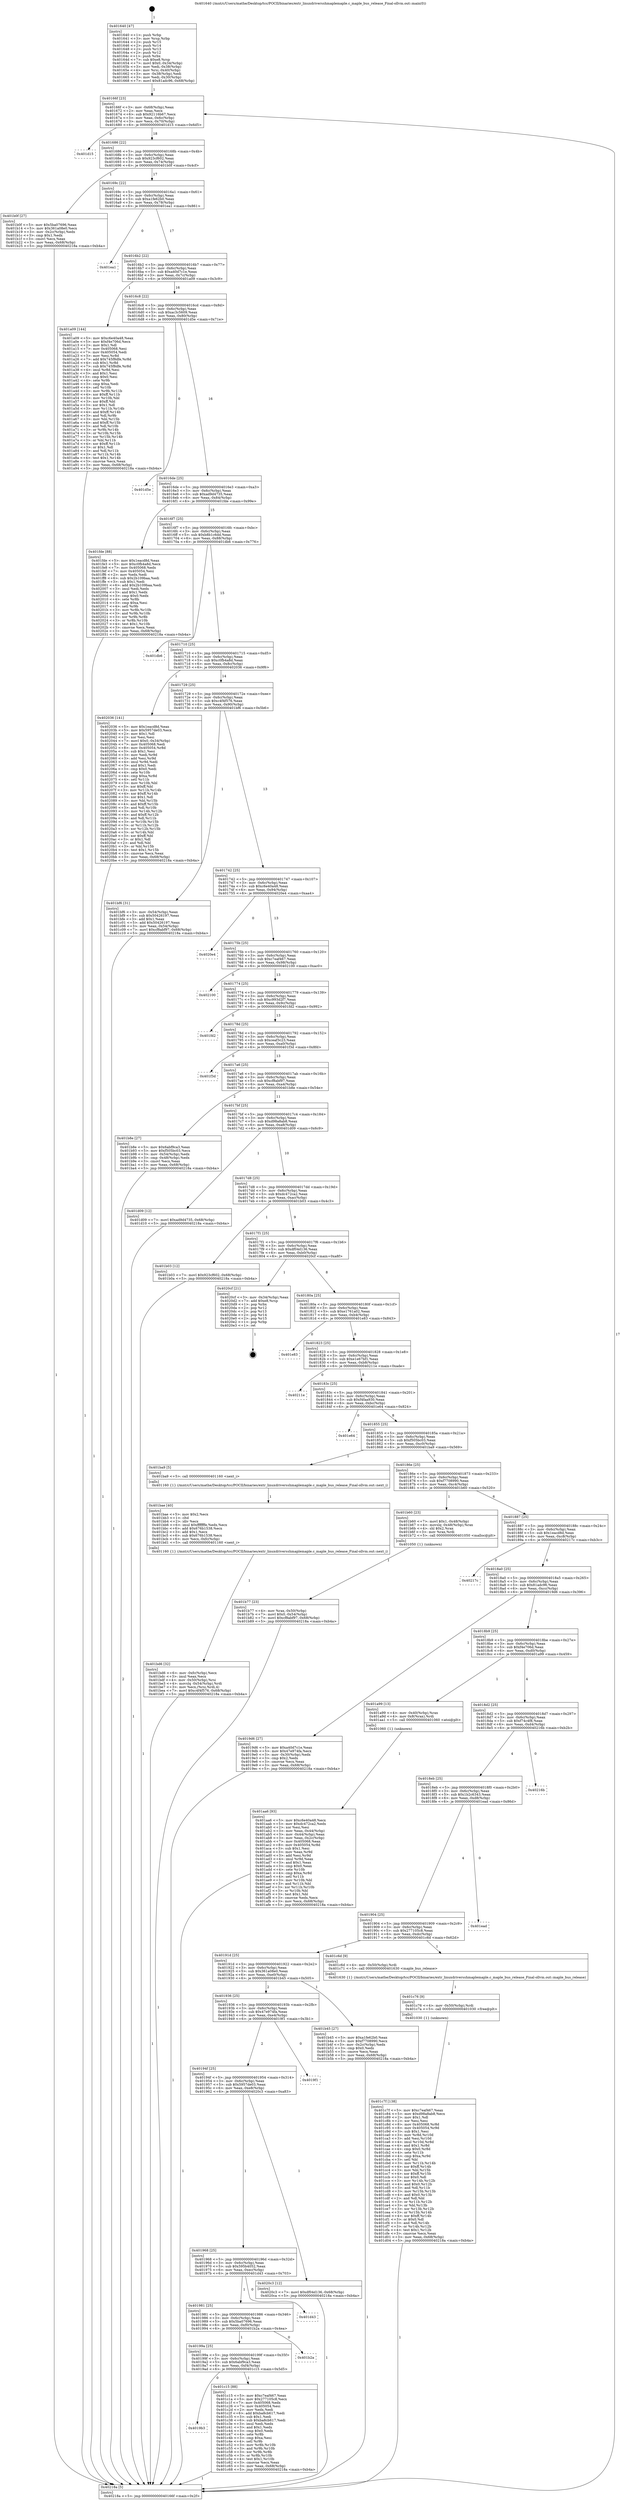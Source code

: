 digraph "0x401640" {
  label = "0x401640 (/mnt/c/Users/mathe/Desktop/tcc/POCII/binaries/extr_linuxdriversshmaplemaple.c_maple_bus_release_Final-ollvm.out::main(0))"
  labelloc = "t"
  node[shape=record]

  Entry [label="",width=0.3,height=0.3,shape=circle,fillcolor=black,style=filled]
  "0x40166f" [label="{
     0x40166f [23]\l
     | [instrs]\l
     &nbsp;&nbsp;0x40166f \<+3\>: mov -0x68(%rbp),%eax\l
     &nbsp;&nbsp;0x401672 \<+2\>: mov %eax,%ecx\l
     &nbsp;&nbsp;0x401674 \<+6\>: sub $0x92116b67,%ecx\l
     &nbsp;&nbsp;0x40167a \<+3\>: mov %eax,-0x6c(%rbp)\l
     &nbsp;&nbsp;0x40167d \<+3\>: mov %ecx,-0x70(%rbp)\l
     &nbsp;&nbsp;0x401680 \<+6\>: je 0000000000401d15 \<main+0x6d5\>\l
  }"]
  "0x401d15" [label="{
     0x401d15\l
  }", style=dashed]
  "0x401686" [label="{
     0x401686 [22]\l
     | [instrs]\l
     &nbsp;&nbsp;0x401686 \<+5\>: jmp 000000000040168b \<main+0x4b\>\l
     &nbsp;&nbsp;0x40168b \<+3\>: mov -0x6c(%rbp),%eax\l
     &nbsp;&nbsp;0x40168e \<+5\>: sub $0x923cf602,%eax\l
     &nbsp;&nbsp;0x401693 \<+3\>: mov %eax,-0x74(%rbp)\l
     &nbsp;&nbsp;0x401696 \<+6\>: je 0000000000401b0f \<main+0x4cf\>\l
  }"]
  Exit [label="",width=0.3,height=0.3,shape=circle,fillcolor=black,style=filled,peripheries=2]
  "0x401b0f" [label="{
     0x401b0f [27]\l
     | [instrs]\l
     &nbsp;&nbsp;0x401b0f \<+5\>: mov $0x5ba07696,%eax\l
     &nbsp;&nbsp;0x401b14 \<+5\>: mov $0x361a08e0,%ecx\l
     &nbsp;&nbsp;0x401b19 \<+3\>: mov -0x2c(%rbp),%edx\l
     &nbsp;&nbsp;0x401b1c \<+3\>: cmp $0x1,%edx\l
     &nbsp;&nbsp;0x401b1f \<+3\>: cmovl %ecx,%eax\l
     &nbsp;&nbsp;0x401b22 \<+3\>: mov %eax,-0x68(%rbp)\l
     &nbsp;&nbsp;0x401b25 \<+5\>: jmp 000000000040218a \<main+0xb4a\>\l
  }"]
  "0x40169c" [label="{
     0x40169c [22]\l
     | [instrs]\l
     &nbsp;&nbsp;0x40169c \<+5\>: jmp 00000000004016a1 \<main+0x61\>\l
     &nbsp;&nbsp;0x4016a1 \<+3\>: mov -0x6c(%rbp),%eax\l
     &nbsp;&nbsp;0x4016a4 \<+5\>: sub $0xa1fe62b0,%eax\l
     &nbsp;&nbsp;0x4016a9 \<+3\>: mov %eax,-0x78(%rbp)\l
     &nbsp;&nbsp;0x4016ac \<+6\>: je 0000000000401ea1 \<main+0x861\>\l
  }"]
  "0x401c7f" [label="{
     0x401c7f [138]\l
     | [instrs]\l
     &nbsp;&nbsp;0x401c7f \<+5\>: mov $0xc7eaf467,%eax\l
     &nbsp;&nbsp;0x401c84 \<+5\>: mov $0xd98a8ab8,%ecx\l
     &nbsp;&nbsp;0x401c89 \<+2\>: mov $0x1,%dl\l
     &nbsp;&nbsp;0x401c8b \<+2\>: xor %esi,%esi\l
     &nbsp;&nbsp;0x401c8d \<+8\>: mov 0x405068,%r8d\l
     &nbsp;&nbsp;0x401c95 \<+8\>: mov 0x405054,%r9d\l
     &nbsp;&nbsp;0x401c9d \<+3\>: sub $0x1,%esi\l
     &nbsp;&nbsp;0x401ca0 \<+3\>: mov %r8d,%r10d\l
     &nbsp;&nbsp;0x401ca3 \<+3\>: add %esi,%r10d\l
     &nbsp;&nbsp;0x401ca6 \<+4\>: imul %r10d,%r8d\l
     &nbsp;&nbsp;0x401caa \<+4\>: and $0x1,%r8d\l
     &nbsp;&nbsp;0x401cae \<+4\>: cmp $0x0,%r8d\l
     &nbsp;&nbsp;0x401cb2 \<+4\>: sete %r11b\l
     &nbsp;&nbsp;0x401cb6 \<+4\>: cmp $0xa,%r9d\l
     &nbsp;&nbsp;0x401cba \<+3\>: setl %bl\l
     &nbsp;&nbsp;0x401cbd \<+3\>: mov %r11b,%r14b\l
     &nbsp;&nbsp;0x401cc0 \<+4\>: xor $0xff,%r14b\l
     &nbsp;&nbsp;0x401cc4 \<+3\>: mov %bl,%r15b\l
     &nbsp;&nbsp;0x401cc7 \<+4\>: xor $0xff,%r15b\l
     &nbsp;&nbsp;0x401ccb \<+3\>: xor $0x0,%dl\l
     &nbsp;&nbsp;0x401cce \<+3\>: mov %r14b,%r12b\l
     &nbsp;&nbsp;0x401cd1 \<+4\>: and $0x0,%r12b\l
     &nbsp;&nbsp;0x401cd5 \<+3\>: and %dl,%r11b\l
     &nbsp;&nbsp;0x401cd8 \<+3\>: mov %r15b,%r13b\l
     &nbsp;&nbsp;0x401cdb \<+4\>: and $0x0,%r13b\l
     &nbsp;&nbsp;0x401cdf \<+2\>: and %dl,%bl\l
     &nbsp;&nbsp;0x401ce1 \<+3\>: or %r11b,%r12b\l
     &nbsp;&nbsp;0x401ce4 \<+3\>: or %bl,%r13b\l
     &nbsp;&nbsp;0x401ce7 \<+3\>: xor %r13b,%r12b\l
     &nbsp;&nbsp;0x401cea \<+3\>: or %r15b,%r14b\l
     &nbsp;&nbsp;0x401ced \<+4\>: xor $0xff,%r14b\l
     &nbsp;&nbsp;0x401cf1 \<+3\>: or $0x0,%dl\l
     &nbsp;&nbsp;0x401cf4 \<+3\>: and %dl,%r14b\l
     &nbsp;&nbsp;0x401cf7 \<+3\>: or %r14b,%r12b\l
     &nbsp;&nbsp;0x401cfa \<+4\>: test $0x1,%r12b\l
     &nbsp;&nbsp;0x401cfe \<+3\>: cmovne %ecx,%eax\l
     &nbsp;&nbsp;0x401d01 \<+3\>: mov %eax,-0x68(%rbp)\l
     &nbsp;&nbsp;0x401d04 \<+5\>: jmp 000000000040218a \<main+0xb4a\>\l
  }"]
  "0x401ea1" [label="{
     0x401ea1\l
  }", style=dashed]
  "0x4016b2" [label="{
     0x4016b2 [22]\l
     | [instrs]\l
     &nbsp;&nbsp;0x4016b2 \<+5\>: jmp 00000000004016b7 \<main+0x77\>\l
     &nbsp;&nbsp;0x4016b7 \<+3\>: mov -0x6c(%rbp),%eax\l
     &nbsp;&nbsp;0x4016ba \<+5\>: sub $0xa40d7c1e,%eax\l
     &nbsp;&nbsp;0x4016bf \<+3\>: mov %eax,-0x7c(%rbp)\l
     &nbsp;&nbsp;0x4016c2 \<+6\>: je 0000000000401a09 \<main+0x3c9\>\l
  }"]
  "0x401c76" [label="{
     0x401c76 [9]\l
     | [instrs]\l
     &nbsp;&nbsp;0x401c76 \<+4\>: mov -0x50(%rbp),%rdi\l
     &nbsp;&nbsp;0x401c7a \<+5\>: call 0000000000401030 \<free@plt\>\l
     | [calls]\l
     &nbsp;&nbsp;0x401030 \{1\} (unknown)\l
  }"]
  "0x401a09" [label="{
     0x401a09 [144]\l
     | [instrs]\l
     &nbsp;&nbsp;0x401a09 \<+5\>: mov $0xc6e40a48,%eax\l
     &nbsp;&nbsp;0x401a0e \<+5\>: mov $0xf4e706d,%ecx\l
     &nbsp;&nbsp;0x401a13 \<+2\>: mov $0x1,%dl\l
     &nbsp;&nbsp;0x401a15 \<+7\>: mov 0x405068,%esi\l
     &nbsp;&nbsp;0x401a1c \<+7\>: mov 0x405054,%edi\l
     &nbsp;&nbsp;0x401a23 \<+3\>: mov %esi,%r8d\l
     &nbsp;&nbsp;0x401a26 \<+7\>: add $0x745f8dfe,%r8d\l
     &nbsp;&nbsp;0x401a2d \<+4\>: sub $0x1,%r8d\l
     &nbsp;&nbsp;0x401a31 \<+7\>: sub $0x745f8dfe,%r8d\l
     &nbsp;&nbsp;0x401a38 \<+4\>: imul %r8d,%esi\l
     &nbsp;&nbsp;0x401a3c \<+3\>: and $0x1,%esi\l
     &nbsp;&nbsp;0x401a3f \<+3\>: cmp $0x0,%esi\l
     &nbsp;&nbsp;0x401a42 \<+4\>: sete %r9b\l
     &nbsp;&nbsp;0x401a46 \<+3\>: cmp $0xa,%edi\l
     &nbsp;&nbsp;0x401a49 \<+4\>: setl %r10b\l
     &nbsp;&nbsp;0x401a4d \<+3\>: mov %r9b,%r11b\l
     &nbsp;&nbsp;0x401a50 \<+4\>: xor $0xff,%r11b\l
     &nbsp;&nbsp;0x401a54 \<+3\>: mov %r10b,%bl\l
     &nbsp;&nbsp;0x401a57 \<+3\>: xor $0xff,%bl\l
     &nbsp;&nbsp;0x401a5a \<+3\>: xor $0x1,%dl\l
     &nbsp;&nbsp;0x401a5d \<+3\>: mov %r11b,%r14b\l
     &nbsp;&nbsp;0x401a60 \<+4\>: and $0xff,%r14b\l
     &nbsp;&nbsp;0x401a64 \<+3\>: and %dl,%r9b\l
     &nbsp;&nbsp;0x401a67 \<+3\>: mov %bl,%r15b\l
     &nbsp;&nbsp;0x401a6a \<+4\>: and $0xff,%r15b\l
     &nbsp;&nbsp;0x401a6e \<+3\>: and %dl,%r10b\l
     &nbsp;&nbsp;0x401a71 \<+3\>: or %r9b,%r14b\l
     &nbsp;&nbsp;0x401a74 \<+3\>: or %r10b,%r15b\l
     &nbsp;&nbsp;0x401a77 \<+3\>: xor %r15b,%r14b\l
     &nbsp;&nbsp;0x401a7a \<+3\>: or %bl,%r11b\l
     &nbsp;&nbsp;0x401a7d \<+4\>: xor $0xff,%r11b\l
     &nbsp;&nbsp;0x401a81 \<+3\>: or $0x1,%dl\l
     &nbsp;&nbsp;0x401a84 \<+3\>: and %dl,%r11b\l
     &nbsp;&nbsp;0x401a87 \<+3\>: or %r11b,%r14b\l
     &nbsp;&nbsp;0x401a8a \<+4\>: test $0x1,%r14b\l
     &nbsp;&nbsp;0x401a8e \<+3\>: cmovne %ecx,%eax\l
     &nbsp;&nbsp;0x401a91 \<+3\>: mov %eax,-0x68(%rbp)\l
     &nbsp;&nbsp;0x401a94 \<+5\>: jmp 000000000040218a \<main+0xb4a\>\l
  }"]
  "0x4016c8" [label="{
     0x4016c8 [22]\l
     | [instrs]\l
     &nbsp;&nbsp;0x4016c8 \<+5\>: jmp 00000000004016cd \<main+0x8d\>\l
     &nbsp;&nbsp;0x4016cd \<+3\>: mov -0x6c(%rbp),%eax\l
     &nbsp;&nbsp;0x4016d0 \<+5\>: sub $0xac3c5609,%eax\l
     &nbsp;&nbsp;0x4016d5 \<+3\>: mov %eax,-0x80(%rbp)\l
     &nbsp;&nbsp;0x4016d8 \<+6\>: je 0000000000401d5e \<main+0x71e\>\l
  }"]
  "0x4019b3" [label="{
     0x4019b3\l
  }", style=dashed]
  "0x401d5e" [label="{
     0x401d5e\l
  }", style=dashed]
  "0x4016de" [label="{
     0x4016de [25]\l
     | [instrs]\l
     &nbsp;&nbsp;0x4016de \<+5\>: jmp 00000000004016e3 \<main+0xa3\>\l
     &nbsp;&nbsp;0x4016e3 \<+3\>: mov -0x6c(%rbp),%eax\l
     &nbsp;&nbsp;0x4016e6 \<+5\>: sub $0xad9d4735,%eax\l
     &nbsp;&nbsp;0x4016eb \<+6\>: mov %eax,-0x84(%rbp)\l
     &nbsp;&nbsp;0x4016f1 \<+6\>: je 0000000000401fde \<main+0x99e\>\l
  }"]
  "0x401c15" [label="{
     0x401c15 [88]\l
     | [instrs]\l
     &nbsp;&nbsp;0x401c15 \<+5\>: mov $0xc7eaf467,%eax\l
     &nbsp;&nbsp;0x401c1a \<+5\>: mov $0x277105c8,%ecx\l
     &nbsp;&nbsp;0x401c1f \<+7\>: mov 0x405068,%edx\l
     &nbsp;&nbsp;0x401c26 \<+7\>: mov 0x405054,%esi\l
     &nbsp;&nbsp;0x401c2d \<+2\>: mov %edx,%edi\l
     &nbsp;&nbsp;0x401c2f \<+6\>: add $0xba8cb617,%edi\l
     &nbsp;&nbsp;0x401c35 \<+3\>: sub $0x1,%edi\l
     &nbsp;&nbsp;0x401c38 \<+6\>: sub $0xba8cb617,%edi\l
     &nbsp;&nbsp;0x401c3e \<+3\>: imul %edi,%edx\l
     &nbsp;&nbsp;0x401c41 \<+3\>: and $0x1,%edx\l
     &nbsp;&nbsp;0x401c44 \<+3\>: cmp $0x0,%edx\l
     &nbsp;&nbsp;0x401c47 \<+4\>: sete %r8b\l
     &nbsp;&nbsp;0x401c4b \<+3\>: cmp $0xa,%esi\l
     &nbsp;&nbsp;0x401c4e \<+4\>: setl %r9b\l
     &nbsp;&nbsp;0x401c52 \<+3\>: mov %r8b,%r10b\l
     &nbsp;&nbsp;0x401c55 \<+3\>: and %r9b,%r10b\l
     &nbsp;&nbsp;0x401c58 \<+3\>: xor %r9b,%r8b\l
     &nbsp;&nbsp;0x401c5b \<+3\>: or %r8b,%r10b\l
     &nbsp;&nbsp;0x401c5e \<+4\>: test $0x1,%r10b\l
     &nbsp;&nbsp;0x401c62 \<+3\>: cmovne %ecx,%eax\l
     &nbsp;&nbsp;0x401c65 \<+3\>: mov %eax,-0x68(%rbp)\l
     &nbsp;&nbsp;0x401c68 \<+5\>: jmp 000000000040218a \<main+0xb4a\>\l
  }"]
  "0x401fde" [label="{
     0x401fde [88]\l
     | [instrs]\l
     &nbsp;&nbsp;0x401fde \<+5\>: mov $0x1eacd8d,%eax\l
     &nbsp;&nbsp;0x401fe3 \<+5\>: mov $0xc0fb4a8d,%ecx\l
     &nbsp;&nbsp;0x401fe8 \<+7\>: mov 0x405068,%edx\l
     &nbsp;&nbsp;0x401fef \<+7\>: mov 0x405054,%esi\l
     &nbsp;&nbsp;0x401ff6 \<+2\>: mov %edx,%edi\l
     &nbsp;&nbsp;0x401ff8 \<+6\>: sub $0x2b109baa,%edi\l
     &nbsp;&nbsp;0x401ffe \<+3\>: sub $0x1,%edi\l
     &nbsp;&nbsp;0x402001 \<+6\>: add $0x2b109baa,%edi\l
     &nbsp;&nbsp;0x402007 \<+3\>: imul %edi,%edx\l
     &nbsp;&nbsp;0x40200a \<+3\>: and $0x1,%edx\l
     &nbsp;&nbsp;0x40200d \<+3\>: cmp $0x0,%edx\l
     &nbsp;&nbsp;0x402010 \<+4\>: sete %r8b\l
     &nbsp;&nbsp;0x402014 \<+3\>: cmp $0xa,%esi\l
     &nbsp;&nbsp;0x402017 \<+4\>: setl %r9b\l
     &nbsp;&nbsp;0x40201b \<+3\>: mov %r8b,%r10b\l
     &nbsp;&nbsp;0x40201e \<+3\>: and %r9b,%r10b\l
     &nbsp;&nbsp;0x402021 \<+3\>: xor %r9b,%r8b\l
     &nbsp;&nbsp;0x402024 \<+3\>: or %r8b,%r10b\l
     &nbsp;&nbsp;0x402027 \<+4\>: test $0x1,%r10b\l
     &nbsp;&nbsp;0x40202b \<+3\>: cmovne %ecx,%eax\l
     &nbsp;&nbsp;0x40202e \<+3\>: mov %eax,-0x68(%rbp)\l
     &nbsp;&nbsp;0x402031 \<+5\>: jmp 000000000040218a \<main+0xb4a\>\l
  }"]
  "0x4016f7" [label="{
     0x4016f7 [25]\l
     | [instrs]\l
     &nbsp;&nbsp;0x4016f7 \<+5\>: jmp 00000000004016fc \<main+0xbc\>\l
     &nbsp;&nbsp;0x4016fc \<+3\>: mov -0x6c(%rbp),%eax\l
     &nbsp;&nbsp;0x4016ff \<+5\>: sub $0xb8b1c6dd,%eax\l
     &nbsp;&nbsp;0x401704 \<+6\>: mov %eax,-0x88(%rbp)\l
     &nbsp;&nbsp;0x40170a \<+6\>: je 0000000000401db6 \<main+0x776\>\l
  }"]
  "0x40199a" [label="{
     0x40199a [25]\l
     | [instrs]\l
     &nbsp;&nbsp;0x40199a \<+5\>: jmp 000000000040199f \<main+0x35f\>\l
     &nbsp;&nbsp;0x40199f \<+3\>: mov -0x6c(%rbp),%eax\l
     &nbsp;&nbsp;0x4019a2 \<+5\>: sub $0x6abf9ca3,%eax\l
     &nbsp;&nbsp;0x4019a7 \<+6\>: mov %eax,-0xf4(%rbp)\l
     &nbsp;&nbsp;0x4019ad \<+6\>: je 0000000000401c15 \<main+0x5d5\>\l
  }"]
  "0x401db6" [label="{
     0x401db6\l
  }", style=dashed]
  "0x401710" [label="{
     0x401710 [25]\l
     | [instrs]\l
     &nbsp;&nbsp;0x401710 \<+5\>: jmp 0000000000401715 \<main+0xd5\>\l
     &nbsp;&nbsp;0x401715 \<+3\>: mov -0x6c(%rbp),%eax\l
     &nbsp;&nbsp;0x401718 \<+5\>: sub $0xc0fb4a8d,%eax\l
     &nbsp;&nbsp;0x40171d \<+6\>: mov %eax,-0x8c(%rbp)\l
     &nbsp;&nbsp;0x401723 \<+6\>: je 0000000000402036 \<main+0x9f6\>\l
  }"]
  "0x401b2a" [label="{
     0x401b2a\l
  }", style=dashed]
  "0x402036" [label="{
     0x402036 [141]\l
     | [instrs]\l
     &nbsp;&nbsp;0x402036 \<+5\>: mov $0x1eacd8d,%eax\l
     &nbsp;&nbsp;0x40203b \<+5\>: mov $0x5957de03,%ecx\l
     &nbsp;&nbsp;0x402040 \<+2\>: mov $0x1,%dl\l
     &nbsp;&nbsp;0x402042 \<+2\>: xor %esi,%esi\l
     &nbsp;&nbsp;0x402044 \<+7\>: movl $0x0,-0x34(%rbp)\l
     &nbsp;&nbsp;0x40204b \<+7\>: mov 0x405068,%edi\l
     &nbsp;&nbsp;0x402052 \<+8\>: mov 0x405054,%r8d\l
     &nbsp;&nbsp;0x40205a \<+3\>: sub $0x1,%esi\l
     &nbsp;&nbsp;0x40205d \<+3\>: mov %edi,%r9d\l
     &nbsp;&nbsp;0x402060 \<+3\>: add %esi,%r9d\l
     &nbsp;&nbsp;0x402063 \<+4\>: imul %r9d,%edi\l
     &nbsp;&nbsp;0x402067 \<+3\>: and $0x1,%edi\l
     &nbsp;&nbsp;0x40206a \<+3\>: cmp $0x0,%edi\l
     &nbsp;&nbsp;0x40206d \<+4\>: sete %r10b\l
     &nbsp;&nbsp;0x402071 \<+4\>: cmp $0xa,%r8d\l
     &nbsp;&nbsp;0x402075 \<+4\>: setl %r11b\l
     &nbsp;&nbsp;0x402079 \<+3\>: mov %r10b,%bl\l
     &nbsp;&nbsp;0x40207c \<+3\>: xor $0xff,%bl\l
     &nbsp;&nbsp;0x40207f \<+3\>: mov %r11b,%r14b\l
     &nbsp;&nbsp;0x402082 \<+4\>: xor $0xff,%r14b\l
     &nbsp;&nbsp;0x402086 \<+3\>: xor $0x1,%dl\l
     &nbsp;&nbsp;0x402089 \<+3\>: mov %bl,%r15b\l
     &nbsp;&nbsp;0x40208c \<+4\>: and $0xff,%r15b\l
     &nbsp;&nbsp;0x402090 \<+3\>: and %dl,%r10b\l
     &nbsp;&nbsp;0x402093 \<+3\>: mov %r14b,%r12b\l
     &nbsp;&nbsp;0x402096 \<+4\>: and $0xff,%r12b\l
     &nbsp;&nbsp;0x40209a \<+3\>: and %dl,%r11b\l
     &nbsp;&nbsp;0x40209d \<+3\>: or %r10b,%r15b\l
     &nbsp;&nbsp;0x4020a0 \<+3\>: or %r11b,%r12b\l
     &nbsp;&nbsp;0x4020a3 \<+3\>: xor %r12b,%r15b\l
     &nbsp;&nbsp;0x4020a6 \<+3\>: or %r14b,%bl\l
     &nbsp;&nbsp;0x4020a9 \<+3\>: xor $0xff,%bl\l
     &nbsp;&nbsp;0x4020ac \<+3\>: or $0x1,%dl\l
     &nbsp;&nbsp;0x4020af \<+2\>: and %dl,%bl\l
     &nbsp;&nbsp;0x4020b1 \<+3\>: or %bl,%r15b\l
     &nbsp;&nbsp;0x4020b4 \<+4\>: test $0x1,%r15b\l
     &nbsp;&nbsp;0x4020b8 \<+3\>: cmovne %ecx,%eax\l
     &nbsp;&nbsp;0x4020bb \<+3\>: mov %eax,-0x68(%rbp)\l
     &nbsp;&nbsp;0x4020be \<+5\>: jmp 000000000040218a \<main+0xb4a\>\l
  }"]
  "0x401729" [label="{
     0x401729 [25]\l
     | [instrs]\l
     &nbsp;&nbsp;0x401729 \<+5\>: jmp 000000000040172e \<main+0xee\>\l
     &nbsp;&nbsp;0x40172e \<+3\>: mov -0x6c(%rbp),%eax\l
     &nbsp;&nbsp;0x401731 \<+5\>: sub $0xc4f4f576,%eax\l
     &nbsp;&nbsp;0x401736 \<+6\>: mov %eax,-0x90(%rbp)\l
     &nbsp;&nbsp;0x40173c \<+6\>: je 0000000000401bf6 \<main+0x5b6\>\l
  }"]
  "0x401981" [label="{
     0x401981 [25]\l
     | [instrs]\l
     &nbsp;&nbsp;0x401981 \<+5\>: jmp 0000000000401986 \<main+0x346\>\l
     &nbsp;&nbsp;0x401986 \<+3\>: mov -0x6c(%rbp),%eax\l
     &nbsp;&nbsp;0x401989 \<+5\>: sub $0x5ba07696,%eax\l
     &nbsp;&nbsp;0x40198e \<+6\>: mov %eax,-0xf0(%rbp)\l
     &nbsp;&nbsp;0x401994 \<+6\>: je 0000000000401b2a \<main+0x4ea\>\l
  }"]
  "0x401bf6" [label="{
     0x401bf6 [31]\l
     | [instrs]\l
     &nbsp;&nbsp;0x401bf6 \<+3\>: mov -0x54(%rbp),%eax\l
     &nbsp;&nbsp;0x401bf9 \<+5\>: sub $0x50426197,%eax\l
     &nbsp;&nbsp;0x401bfe \<+3\>: add $0x1,%eax\l
     &nbsp;&nbsp;0x401c01 \<+5\>: add $0x50426197,%eax\l
     &nbsp;&nbsp;0x401c06 \<+3\>: mov %eax,-0x54(%rbp)\l
     &nbsp;&nbsp;0x401c09 \<+7\>: movl $0xcf8abf97,-0x68(%rbp)\l
     &nbsp;&nbsp;0x401c10 \<+5\>: jmp 000000000040218a \<main+0xb4a\>\l
  }"]
  "0x401742" [label="{
     0x401742 [25]\l
     | [instrs]\l
     &nbsp;&nbsp;0x401742 \<+5\>: jmp 0000000000401747 \<main+0x107\>\l
     &nbsp;&nbsp;0x401747 \<+3\>: mov -0x6c(%rbp),%eax\l
     &nbsp;&nbsp;0x40174a \<+5\>: sub $0xc6e40a48,%eax\l
     &nbsp;&nbsp;0x40174f \<+6\>: mov %eax,-0x94(%rbp)\l
     &nbsp;&nbsp;0x401755 \<+6\>: je 00000000004020e4 \<main+0xaa4\>\l
  }"]
  "0x401d43" [label="{
     0x401d43\l
  }", style=dashed]
  "0x4020e4" [label="{
     0x4020e4\l
  }", style=dashed]
  "0x40175b" [label="{
     0x40175b [25]\l
     | [instrs]\l
     &nbsp;&nbsp;0x40175b \<+5\>: jmp 0000000000401760 \<main+0x120\>\l
     &nbsp;&nbsp;0x401760 \<+3\>: mov -0x6c(%rbp),%eax\l
     &nbsp;&nbsp;0x401763 \<+5\>: sub $0xc7eaf467,%eax\l
     &nbsp;&nbsp;0x401768 \<+6\>: mov %eax,-0x98(%rbp)\l
     &nbsp;&nbsp;0x40176e \<+6\>: je 0000000000402100 \<main+0xac0\>\l
  }"]
  "0x401968" [label="{
     0x401968 [25]\l
     | [instrs]\l
     &nbsp;&nbsp;0x401968 \<+5\>: jmp 000000000040196d \<main+0x32d\>\l
     &nbsp;&nbsp;0x40196d \<+3\>: mov -0x6c(%rbp),%eax\l
     &nbsp;&nbsp;0x401970 \<+5\>: sub $0x595b4052,%eax\l
     &nbsp;&nbsp;0x401975 \<+6\>: mov %eax,-0xec(%rbp)\l
     &nbsp;&nbsp;0x40197b \<+6\>: je 0000000000401d43 \<main+0x703\>\l
  }"]
  "0x402100" [label="{
     0x402100\l
  }", style=dashed]
  "0x401774" [label="{
     0x401774 [25]\l
     | [instrs]\l
     &nbsp;&nbsp;0x401774 \<+5\>: jmp 0000000000401779 \<main+0x139\>\l
     &nbsp;&nbsp;0x401779 \<+3\>: mov -0x6c(%rbp),%eax\l
     &nbsp;&nbsp;0x40177c \<+5\>: sub $0xc993d2f7,%eax\l
     &nbsp;&nbsp;0x401781 \<+6\>: mov %eax,-0x9c(%rbp)\l
     &nbsp;&nbsp;0x401787 \<+6\>: je 0000000000401fd2 \<main+0x992\>\l
  }"]
  "0x4020c3" [label="{
     0x4020c3 [12]\l
     | [instrs]\l
     &nbsp;&nbsp;0x4020c3 \<+7\>: movl $0xdf04d136,-0x68(%rbp)\l
     &nbsp;&nbsp;0x4020ca \<+5\>: jmp 000000000040218a \<main+0xb4a\>\l
  }"]
  "0x401fd2" [label="{
     0x401fd2\l
  }", style=dashed]
  "0x40178d" [label="{
     0x40178d [25]\l
     | [instrs]\l
     &nbsp;&nbsp;0x40178d \<+5\>: jmp 0000000000401792 \<main+0x152\>\l
     &nbsp;&nbsp;0x401792 \<+3\>: mov -0x6c(%rbp),%eax\l
     &nbsp;&nbsp;0x401795 \<+5\>: sub $0xceaf3c23,%eax\l
     &nbsp;&nbsp;0x40179a \<+6\>: mov %eax,-0xa0(%rbp)\l
     &nbsp;&nbsp;0x4017a0 \<+6\>: je 0000000000401f3d \<main+0x8fd\>\l
  }"]
  "0x40194f" [label="{
     0x40194f [25]\l
     | [instrs]\l
     &nbsp;&nbsp;0x40194f \<+5\>: jmp 0000000000401954 \<main+0x314\>\l
     &nbsp;&nbsp;0x401954 \<+3\>: mov -0x6c(%rbp),%eax\l
     &nbsp;&nbsp;0x401957 \<+5\>: sub $0x5957de03,%eax\l
     &nbsp;&nbsp;0x40195c \<+6\>: mov %eax,-0xe8(%rbp)\l
     &nbsp;&nbsp;0x401962 \<+6\>: je 00000000004020c3 \<main+0xa83\>\l
  }"]
  "0x401f3d" [label="{
     0x401f3d\l
  }", style=dashed]
  "0x4017a6" [label="{
     0x4017a6 [25]\l
     | [instrs]\l
     &nbsp;&nbsp;0x4017a6 \<+5\>: jmp 00000000004017ab \<main+0x16b\>\l
     &nbsp;&nbsp;0x4017ab \<+3\>: mov -0x6c(%rbp),%eax\l
     &nbsp;&nbsp;0x4017ae \<+5\>: sub $0xcf8abf97,%eax\l
     &nbsp;&nbsp;0x4017b3 \<+6\>: mov %eax,-0xa4(%rbp)\l
     &nbsp;&nbsp;0x4017b9 \<+6\>: je 0000000000401b8e \<main+0x54e\>\l
  }"]
  "0x4019f1" [label="{
     0x4019f1\l
  }", style=dashed]
  "0x401b8e" [label="{
     0x401b8e [27]\l
     | [instrs]\l
     &nbsp;&nbsp;0x401b8e \<+5\>: mov $0x6abf9ca3,%eax\l
     &nbsp;&nbsp;0x401b93 \<+5\>: mov $0xf505bc03,%ecx\l
     &nbsp;&nbsp;0x401b98 \<+3\>: mov -0x54(%rbp),%edx\l
     &nbsp;&nbsp;0x401b9b \<+3\>: cmp -0x48(%rbp),%edx\l
     &nbsp;&nbsp;0x401b9e \<+3\>: cmovl %ecx,%eax\l
     &nbsp;&nbsp;0x401ba1 \<+3\>: mov %eax,-0x68(%rbp)\l
     &nbsp;&nbsp;0x401ba4 \<+5\>: jmp 000000000040218a \<main+0xb4a\>\l
  }"]
  "0x4017bf" [label="{
     0x4017bf [25]\l
     | [instrs]\l
     &nbsp;&nbsp;0x4017bf \<+5\>: jmp 00000000004017c4 \<main+0x184\>\l
     &nbsp;&nbsp;0x4017c4 \<+3\>: mov -0x6c(%rbp),%eax\l
     &nbsp;&nbsp;0x4017c7 \<+5\>: sub $0xd98a8ab8,%eax\l
     &nbsp;&nbsp;0x4017cc \<+6\>: mov %eax,-0xa8(%rbp)\l
     &nbsp;&nbsp;0x4017d2 \<+6\>: je 0000000000401d09 \<main+0x6c9\>\l
  }"]
  "0x401bd6" [label="{
     0x401bd6 [32]\l
     | [instrs]\l
     &nbsp;&nbsp;0x401bd6 \<+6\>: mov -0xfc(%rbp),%ecx\l
     &nbsp;&nbsp;0x401bdc \<+3\>: imul %eax,%ecx\l
     &nbsp;&nbsp;0x401bdf \<+4\>: mov -0x50(%rbp),%rsi\l
     &nbsp;&nbsp;0x401be3 \<+4\>: movslq -0x54(%rbp),%rdi\l
     &nbsp;&nbsp;0x401be7 \<+3\>: mov %ecx,(%rsi,%rdi,4)\l
     &nbsp;&nbsp;0x401bea \<+7\>: movl $0xc4f4f576,-0x68(%rbp)\l
     &nbsp;&nbsp;0x401bf1 \<+5\>: jmp 000000000040218a \<main+0xb4a\>\l
  }"]
  "0x401d09" [label="{
     0x401d09 [12]\l
     | [instrs]\l
     &nbsp;&nbsp;0x401d09 \<+7\>: movl $0xad9d4735,-0x68(%rbp)\l
     &nbsp;&nbsp;0x401d10 \<+5\>: jmp 000000000040218a \<main+0xb4a\>\l
  }"]
  "0x4017d8" [label="{
     0x4017d8 [25]\l
     | [instrs]\l
     &nbsp;&nbsp;0x4017d8 \<+5\>: jmp 00000000004017dd \<main+0x19d\>\l
     &nbsp;&nbsp;0x4017dd \<+3\>: mov -0x6c(%rbp),%eax\l
     &nbsp;&nbsp;0x4017e0 \<+5\>: sub $0xdc472ca2,%eax\l
     &nbsp;&nbsp;0x4017e5 \<+6\>: mov %eax,-0xac(%rbp)\l
     &nbsp;&nbsp;0x4017eb \<+6\>: je 0000000000401b03 \<main+0x4c3\>\l
  }"]
  "0x401bae" [label="{
     0x401bae [40]\l
     | [instrs]\l
     &nbsp;&nbsp;0x401bae \<+5\>: mov $0x2,%ecx\l
     &nbsp;&nbsp;0x401bb3 \<+1\>: cltd\l
     &nbsp;&nbsp;0x401bb4 \<+2\>: idiv %ecx\l
     &nbsp;&nbsp;0x401bb6 \<+6\>: imul $0xfffffffe,%edx,%ecx\l
     &nbsp;&nbsp;0x401bbc \<+6\>: add $0x676b1538,%ecx\l
     &nbsp;&nbsp;0x401bc2 \<+3\>: add $0x1,%ecx\l
     &nbsp;&nbsp;0x401bc5 \<+6\>: sub $0x676b1538,%ecx\l
     &nbsp;&nbsp;0x401bcb \<+6\>: mov %ecx,-0xfc(%rbp)\l
     &nbsp;&nbsp;0x401bd1 \<+5\>: call 0000000000401160 \<next_i\>\l
     | [calls]\l
     &nbsp;&nbsp;0x401160 \{1\} (/mnt/c/Users/mathe/Desktop/tcc/POCII/binaries/extr_linuxdriversshmaplemaple.c_maple_bus_release_Final-ollvm.out::next_i)\l
  }"]
  "0x401b03" [label="{
     0x401b03 [12]\l
     | [instrs]\l
     &nbsp;&nbsp;0x401b03 \<+7\>: movl $0x923cf602,-0x68(%rbp)\l
     &nbsp;&nbsp;0x401b0a \<+5\>: jmp 000000000040218a \<main+0xb4a\>\l
  }"]
  "0x4017f1" [label="{
     0x4017f1 [25]\l
     | [instrs]\l
     &nbsp;&nbsp;0x4017f1 \<+5\>: jmp 00000000004017f6 \<main+0x1b6\>\l
     &nbsp;&nbsp;0x4017f6 \<+3\>: mov -0x6c(%rbp),%eax\l
     &nbsp;&nbsp;0x4017f9 \<+5\>: sub $0xdf04d136,%eax\l
     &nbsp;&nbsp;0x4017fe \<+6\>: mov %eax,-0xb0(%rbp)\l
     &nbsp;&nbsp;0x401804 \<+6\>: je 00000000004020cf \<main+0xa8f\>\l
  }"]
  "0x401b77" [label="{
     0x401b77 [23]\l
     | [instrs]\l
     &nbsp;&nbsp;0x401b77 \<+4\>: mov %rax,-0x50(%rbp)\l
     &nbsp;&nbsp;0x401b7b \<+7\>: movl $0x0,-0x54(%rbp)\l
     &nbsp;&nbsp;0x401b82 \<+7\>: movl $0xcf8abf97,-0x68(%rbp)\l
     &nbsp;&nbsp;0x401b89 \<+5\>: jmp 000000000040218a \<main+0xb4a\>\l
  }"]
  "0x4020cf" [label="{
     0x4020cf [21]\l
     | [instrs]\l
     &nbsp;&nbsp;0x4020cf \<+3\>: mov -0x34(%rbp),%eax\l
     &nbsp;&nbsp;0x4020d2 \<+7\>: add $0xe8,%rsp\l
     &nbsp;&nbsp;0x4020d9 \<+1\>: pop %rbx\l
     &nbsp;&nbsp;0x4020da \<+2\>: pop %r12\l
     &nbsp;&nbsp;0x4020dc \<+2\>: pop %r13\l
     &nbsp;&nbsp;0x4020de \<+2\>: pop %r14\l
     &nbsp;&nbsp;0x4020e0 \<+2\>: pop %r15\l
     &nbsp;&nbsp;0x4020e2 \<+1\>: pop %rbp\l
     &nbsp;&nbsp;0x4020e3 \<+1\>: ret\l
  }"]
  "0x40180a" [label="{
     0x40180a [25]\l
     | [instrs]\l
     &nbsp;&nbsp;0x40180a \<+5\>: jmp 000000000040180f \<main+0x1cf\>\l
     &nbsp;&nbsp;0x40180f \<+3\>: mov -0x6c(%rbp),%eax\l
     &nbsp;&nbsp;0x401812 \<+5\>: sub $0xe1761a02,%eax\l
     &nbsp;&nbsp;0x401817 \<+6\>: mov %eax,-0xb4(%rbp)\l
     &nbsp;&nbsp;0x40181d \<+6\>: je 0000000000401e83 \<main+0x843\>\l
  }"]
  "0x401936" [label="{
     0x401936 [25]\l
     | [instrs]\l
     &nbsp;&nbsp;0x401936 \<+5\>: jmp 000000000040193b \<main+0x2fb\>\l
     &nbsp;&nbsp;0x40193b \<+3\>: mov -0x6c(%rbp),%eax\l
     &nbsp;&nbsp;0x40193e \<+5\>: sub $0x47e974fa,%eax\l
     &nbsp;&nbsp;0x401943 \<+6\>: mov %eax,-0xe4(%rbp)\l
     &nbsp;&nbsp;0x401949 \<+6\>: je 00000000004019f1 \<main+0x3b1\>\l
  }"]
  "0x401e83" [label="{
     0x401e83\l
  }", style=dashed]
  "0x401823" [label="{
     0x401823 [25]\l
     | [instrs]\l
     &nbsp;&nbsp;0x401823 \<+5\>: jmp 0000000000401828 \<main+0x1e8\>\l
     &nbsp;&nbsp;0x401828 \<+3\>: mov -0x6c(%rbp),%eax\l
     &nbsp;&nbsp;0x40182b \<+5\>: sub $0xe1e67bf1,%eax\l
     &nbsp;&nbsp;0x401830 \<+6\>: mov %eax,-0xb8(%rbp)\l
     &nbsp;&nbsp;0x401836 \<+6\>: je 000000000040211e \<main+0xade\>\l
  }"]
  "0x401b45" [label="{
     0x401b45 [27]\l
     | [instrs]\l
     &nbsp;&nbsp;0x401b45 \<+5\>: mov $0xa1fe62b0,%eax\l
     &nbsp;&nbsp;0x401b4a \<+5\>: mov $0xf7708990,%ecx\l
     &nbsp;&nbsp;0x401b4f \<+3\>: mov -0x2c(%rbp),%edx\l
     &nbsp;&nbsp;0x401b52 \<+3\>: cmp $0x0,%edx\l
     &nbsp;&nbsp;0x401b55 \<+3\>: cmove %ecx,%eax\l
     &nbsp;&nbsp;0x401b58 \<+3\>: mov %eax,-0x68(%rbp)\l
     &nbsp;&nbsp;0x401b5b \<+5\>: jmp 000000000040218a \<main+0xb4a\>\l
  }"]
  "0x40211e" [label="{
     0x40211e\l
  }", style=dashed]
  "0x40183c" [label="{
     0x40183c [25]\l
     | [instrs]\l
     &nbsp;&nbsp;0x40183c \<+5\>: jmp 0000000000401841 \<main+0x201\>\l
     &nbsp;&nbsp;0x401841 \<+3\>: mov -0x6c(%rbp),%eax\l
     &nbsp;&nbsp;0x401844 \<+5\>: sub $0xf4faa930,%eax\l
     &nbsp;&nbsp;0x401849 \<+6\>: mov %eax,-0xbc(%rbp)\l
     &nbsp;&nbsp;0x40184f \<+6\>: je 0000000000401e64 \<main+0x824\>\l
  }"]
  "0x40191d" [label="{
     0x40191d [25]\l
     | [instrs]\l
     &nbsp;&nbsp;0x40191d \<+5\>: jmp 0000000000401922 \<main+0x2e2\>\l
     &nbsp;&nbsp;0x401922 \<+3\>: mov -0x6c(%rbp),%eax\l
     &nbsp;&nbsp;0x401925 \<+5\>: sub $0x361a08e0,%eax\l
     &nbsp;&nbsp;0x40192a \<+6\>: mov %eax,-0xe0(%rbp)\l
     &nbsp;&nbsp;0x401930 \<+6\>: je 0000000000401b45 \<main+0x505\>\l
  }"]
  "0x401e64" [label="{
     0x401e64\l
  }", style=dashed]
  "0x401855" [label="{
     0x401855 [25]\l
     | [instrs]\l
     &nbsp;&nbsp;0x401855 \<+5\>: jmp 000000000040185a \<main+0x21a\>\l
     &nbsp;&nbsp;0x40185a \<+3\>: mov -0x6c(%rbp),%eax\l
     &nbsp;&nbsp;0x40185d \<+5\>: sub $0xf505bc03,%eax\l
     &nbsp;&nbsp;0x401862 \<+6\>: mov %eax,-0xc0(%rbp)\l
     &nbsp;&nbsp;0x401868 \<+6\>: je 0000000000401ba9 \<main+0x569\>\l
  }"]
  "0x401c6d" [label="{
     0x401c6d [9]\l
     | [instrs]\l
     &nbsp;&nbsp;0x401c6d \<+4\>: mov -0x50(%rbp),%rdi\l
     &nbsp;&nbsp;0x401c71 \<+5\>: call 0000000000401630 \<maple_bus_release\>\l
     | [calls]\l
     &nbsp;&nbsp;0x401630 \{1\} (/mnt/c/Users/mathe/Desktop/tcc/POCII/binaries/extr_linuxdriversshmaplemaple.c_maple_bus_release_Final-ollvm.out::maple_bus_release)\l
  }"]
  "0x401ba9" [label="{
     0x401ba9 [5]\l
     | [instrs]\l
     &nbsp;&nbsp;0x401ba9 \<+5\>: call 0000000000401160 \<next_i\>\l
     | [calls]\l
     &nbsp;&nbsp;0x401160 \{1\} (/mnt/c/Users/mathe/Desktop/tcc/POCII/binaries/extr_linuxdriversshmaplemaple.c_maple_bus_release_Final-ollvm.out::next_i)\l
  }"]
  "0x40186e" [label="{
     0x40186e [25]\l
     | [instrs]\l
     &nbsp;&nbsp;0x40186e \<+5\>: jmp 0000000000401873 \<main+0x233\>\l
     &nbsp;&nbsp;0x401873 \<+3\>: mov -0x6c(%rbp),%eax\l
     &nbsp;&nbsp;0x401876 \<+5\>: sub $0xf7708990,%eax\l
     &nbsp;&nbsp;0x40187b \<+6\>: mov %eax,-0xc4(%rbp)\l
     &nbsp;&nbsp;0x401881 \<+6\>: je 0000000000401b60 \<main+0x520\>\l
  }"]
  "0x401904" [label="{
     0x401904 [25]\l
     | [instrs]\l
     &nbsp;&nbsp;0x401904 \<+5\>: jmp 0000000000401909 \<main+0x2c9\>\l
     &nbsp;&nbsp;0x401909 \<+3\>: mov -0x6c(%rbp),%eax\l
     &nbsp;&nbsp;0x40190c \<+5\>: sub $0x277105c8,%eax\l
     &nbsp;&nbsp;0x401911 \<+6\>: mov %eax,-0xdc(%rbp)\l
     &nbsp;&nbsp;0x401917 \<+6\>: je 0000000000401c6d \<main+0x62d\>\l
  }"]
  "0x401b60" [label="{
     0x401b60 [23]\l
     | [instrs]\l
     &nbsp;&nbsp;0x401b60 \<+7\>: movl $0x1,-0x48(%rbp)\l
     &nbsp;&nbsp;0x401b67 \<+4\>: movslq -0x48(%rbp),%rax\l
     &nbsp;&nbsp;0x401b6b \<+4\>: shl $0x2,%rax\l
     &nbsp;&nbsp;0x401b6f \<+3\>: mov %rax,%rdi\l
     &nbsp;&nbsp;0x401b72 \<+5\>: call 0000000000401050 \<malloc@plt\>\l
     | [calls]\l
     &nbsp;&nbsp;0x401050 \{1\} (unknown)\l
  }"]
  "0x401887" [label="{
     0x401887 [25]\l
     | [instrs]\l
     &nbsp;&nbsp;0x401887 \<+5\>: jmp 000000000040188c \<main+0x24c\>\l
     &nbsp;&nbsp;0x40188c \<+3\>: mov -0x6c(%rbp),%eax\l
     &nbsp;&nbsp;0x40188f \<+5\>: sub $0x1eacd8d,%eax\l
     &nbsp;&nbsp;0x401894 \<+6\>: mov %eax,-0xc8(%rbp)\l
     &nbsp;&nbsp;0x40189a \<+6\>: je 000000000040217c \<main+0xb3c\>\l
  }"]
  "0x401ead" [label="{
     0x401ead\l
  }", style=dashed]
  "0x40217c" [label="{
     0x40217c\l
  }", style=dashed]
  "0x4018a0" [label="{
     0x4018a0 [25]\l
     | [instrs]\l
     &nbsp;&nbsp;0x4018a0 \<+5\>: jmp 00000000004018a5 \<main+0x265\>\l
     &nbsp;&nbsp;0x4018a5 \<+3\>: mov -0x6c(%rbp),%eax\l
     &nbsp;&nbsp;0x4018a8 \<+5\>: sub $0x81adc96,%eax\l
     &nbsp;&nbsp;0x4018ad \<+6\>: mov %eax,-0xcc(%rbp)\l
     &nbsp;&nbsp;0x4018b3 \<+6\>: je 00000000004019d6 \<main+0x396\>\l
  }"]
  "0x4018eb" [label="{
     0x4018eb [25]\l
     | [instrs]\l
     &nbsp;&nbsp;0x4018eb \<+5\>: jmp 00000000004018f0 \<main+0x2b0\>\l
     &nbsp;&nbsp;0x4018f0 \<+3\>: mov -0x6c(%rbp),%eax\l
     &nbsp;&nbsp;0x4018f3 \<+5\>: sub $0x1b2c6343,%eax\l
     &nbsp;&nbsp;0x4018f8 \<+6\>: mov %eax,-0xd8(%rbp)\l
     &nbsp;&nbsp;0x4018fe \<+6\>: je 0000000000401ead \<main+0x86d\>\l
  }"]
  "0x4019d6" [label="{
     0x4019d6 [27]\l
     | [instrs]\l
     &nbsp;&nbsp;0x4019d6 \<+5\>: mov $0xa40d7c1e,%eax\l
     &nbsp;&nbsp;0x4019db \<+5\>: mov $0x47e974fa,%ecx\l
     &nbsp;&nbsp;0x4019e0 \<+3\>: mov -0x30(%rbp),%edx\l
     &nbsp;&nbsp;0x4019e3 \<+3\>: cmp $0x2,%edx\l
     &nbsp;&nbsp;0x4019e6 \<+3\>: cmovne %ecx,%eax\l
     &nbsp;&nbsp;0x4019e9 \<+3\>: mov %eax,-0x68(%rbp)\l
     &nbsp;&nbsp;0x4019ec \<+5\>: jmp 000000000040218a \<main+0xb4a\>\l
  }"]
  "0x4018b9" [label="{
     0x4018b9 [25]\l
     | [instrs]\l
     &nbsp;&nbsp;0x4018b9 \<+5\>: jmp 00000000004018be \<main+0x27e\>\l
     &nbsp;&nbsp;0x4018be \<+3\>: mov -0x6c(%rbp),%eax\l
     &nbsp;&nbsp;0x4018c1 \<+5\>: sub $0xf4e706d,%eax\l
     &nbsp;&nbsp;0x4018c6 \<+6\>: mov %eax,-0xd0(%rbp)\l
     &nbsp;&nbsp;0x4018cc \<+6\>: je 0000000000401a99 \<main+0x459\>\l
  }"]
  "0x40218a" [label="{
     0x40218a [5]\l
     | [instrs]\l
     &nbsp;&nbsp;0x40218a \<+5\>: jmp 000000000040166f \<main+0x2f\>\l
  }"]
  "0x401640" [label="{
     0x401640 [47]\l
     | [instrs]\l
     &nbsp;&nbsp;0x401640 \<+1\>: push %rbp\l
     &nbsp;&nbsp;0x401641 \<+3\>: mov %rsp,%rbp\l
     &nbsp;&nbsp;0x401644 \<+2\>: push %r15\l
     &nbsp;&nbsp;0x401646 \<+2\>: push %r14\l
     &nbsp;&nbsp;0x401648 \<+2\>: push %r13\l
     &nbsp;&nbsp;0x40164a \<+2\>: push %r12\l
     &nbsp;&nbsp;0x40164c \<+1\>: push %rbx\l
     &nbsp;&nbsp;0x40164d \<+7\>: sub $0xe8,%rsp\l
     &nbsp;&nbsp;0x401654 \<+7\>: movl $0x0,-0x34(%rbp)\l
     &nbsp;&nbsp;0x40165b \<+3\>: mov %edi,-0x38(%rbp)\l
     &nbsp;&nbsp;0x40165e \<+4\>: mov %rsi,-0x40(%rbp)\l
     &nbsp;&nbsp;0x401662 \<+3\>: mov -0x38(%rbp),%edi\l
     &nbsp;&nbsp;0x401665 \<+3\>: mov %edi,-0x30(%rbp)\l
     &nbsp;&nbsp;0x401668 \<+7\>: movl $0x81adc96,-0x68(%rbp)\l
  }"]
  "0x40216b" [label="{
     0x40216b\l
  }", style=dashed]
  "0x401a99" [label="{
     0x401a99 [13]\l
     | [instrs]\l
     &nbsp;&nbsp;0x401a99 \<+4\>: mov -0x40(%rbp),%rax\l
     &nbsp;&nbsp;0x401a9d \<+4\>: mov 0x8(%rax),%rdi\l
     &nbsp;&nbsp;0x401aa1 \<+5\>: call 0000000000401060 \<atoi@plt\>\l
     | [calls]\l
     &nbsp;&nbsp;0x401060 \{1\} (unknown)\l
  }"]
  "0x4018d2" [label="{
     0x4018d2 [25]\l
     | [instrs]\l
     &nbsp;&nbsp;0x4018d2 \<+5\>: jmp 00000000004018d7 \<main+0x297\>\l
     &nbsp;&nbsp;0x4018d7 \<+3\>: mov -0x6c(%rbp),%eax\l
     &nbsp;&nbsp;0x4018da \<+5\>: sub $0xf74c4f8,%eax\l
     &nbsp;&nbsp;0x4018df \<+6\>: mov %eax,-0xd4(%rbp)\l
     &nbsp;&nbsp;0x4018e5 \<+6\>: je 000000000040216b \<main+0xb2b\>\l
  }"]
  "0x401aa6" [label="{
     0x401aa6 [93]\l
     | [instrs]\l
     &nbsp;&nbsp;0x401aa6 \<+5\>: mov $0xc6e40a48,%ecx\l
     &nbsp;&nbsp;0x401aab \<+5\>: mov $0xdc472ca2,%edx\l
     &nbsp;&nbsp;0x401ab0 \<+2\>: xor %esi,%esi\l
     &nbsp;&nbsp;0x401ab2 \<+3\>: mov %eax,-0x44(%rbp)\l
     &nbsp;&nbsp;0x401ab5 \<+3\>: mov -0x44(%rbp),%eax\l
     &nbsp;&nbsp;0x401ab8 \<+3\>: mov %eax,-0x2c(%rbp)\l
     &nbsp;&nbsp;0x401abb \<+7\>: mov 0x405068,%eax\l
     &nbsp;&nbsp;0x401ac2 \<+8\>: mov 0x405054,%r8d\l
     &nbsp;&nbsp;0x401aca \<+3\>: sub $0x1,%esi\l
     &nbsp;&nbsp;0x401acd \<+3\>: mov %eax,%r9d\l
     &nbsp;&nbsp;0x401ad0 \<+3\>: add %esi,%r9d\l
     &nbsp;&nbsp;0x401ad3 \<+4\>: imul %r9d,%eax\l
     &nbsp;&nbsp;0x401ad7 \<+3\>: and $0x1,%eax\l
     &nbsp;&nbsp;0x401ada \<+3\>: cmp $0x0,%eax\l
     &nbsp;&nbsp;0x401add \<+4\>: sete %r10b\l
     &nbsp;&nbsp;0x401ae1 \<+4\>: cmp $0xa,%r8d\l
     &nbsp;&nbsp;0x401ae5 \<+4\>: setl %r11b\l
     &nbsp;&nbsp;0x401ae9 \<+3\>: mov %r10b,%bl\l
     &nbsp;&nbsp;0x401aec \<+3\>: and %r11b,%bl\l
     &nbsp;&nbsp;0x401aef \<+3\>: xor %r11b,%r10b\l
     &nbsp;&nbsp;0x401af2 \<+3\>: or %r10b,%bl\l
     &nbsp;&nbsp;0x401af5 \<+3\>: test $0x1,%bl\l
     &nbsp;&nbsp;0x401af8 \<+3\>: cmovne %edx,%ecx\l
     &nbsp;&nbsp;0x401afb \<+3\>: mov %ecx,-0x68(%rbp)\l
     &nbsp;&nbsp;0x401afe \<+5\>: jmp 000000000040218a \<main+0xb4a\>\l
  }"]
  Entry -> "0x401640" [label=" 1"]
  "0x40166f" -> "0x401d15" [label=" 0"]
  "0x40166f" -> "0x401686" [label=" 18"]
  "0x4020cf" -> Exit [label=" 1"]
  "0x401686" -> "0x401b0f" [label=" 1"]
  "0x401686" -> "0x40169c" [label=" 17"]
  "0x4020c3" -> "0x40218a" [label=" 1"]
  "0x40169c" -> "0x401ea1" [label=" 0"]
  "0x40169c" -> "0x4016b2" [label=" 17"]
  "0x402036" -> "0x40218a" [label=" 1"]
  "0x4016b2" -> "0x401a09" [label=" 1"]
  "0x4016b2" -> "0x4016c8" [label=" 16"]
  "0x401fde" -> "0x40218a" [label=" 1"]
  "0x4016c8" -> "0x401d5e" [label=" 0"]
  "0x4016c8" -> "0x4016de" [label=" 16"]
  "0x401d09" -> "0x40218a" [label=" 1"]
  "0x4016de" -> "0x401fde" [label=" 1"]
  "0x4016de" -> "0x4016f7" [label=" 15"]
  "0x401c7f" -> "0x40218a" [label=" 1"]
  "0x4016f7" -> "0x401db6" [label=" 0"]
  "0x4016f7" -> "0x401710" [label=" 15"]
  "0x401c6d" -> "0x401c76" [label=" 1"]
  "0x401710" -> "0x402036" [label=" 1"]
  "0x401710" -> "0x401729" [label=" 14"]
  "0x401c15" -> "0x40218a" [label=" 1"]
  "0x401729" -> "0x401bf6" [label=" 1"]
  "0x401729" -> "0x401742" [label=" 13"]
  "0x40199a" -> "0x401c15" [label=" 1"]
  "0x401742" -> "0x4020e4" [label=" 0"]
  "0x401742" -> "0x40175b" [label=" 13"]
  "0x401c76" -> "0x401c7f" [label=" 1"]
  "0x40175b" -> "0x402100" [label=" 0"]
  "0x40175b" -> "0x401774" [label=" 13"]
  "0x401981" -> "0x401b2a" [label=" 0"]
  "0x401774" -> "0x401fd2" [label=" 0"]
  "0x401774" -> "0x40178d" [label=" 13"]
  "0x40199a" -> "0x4019b3" [label=" 0"]
  "0x40178d" -> "0x401f3d" [label=" 0"]
  "0x40178d" -> "0x4017a6" [label=" 13"]
  "0x401968" -> "0x401d43" [label=" 0"]
  "0x4017a6" -> "0x401b8e" [label=" 2"]
  "0x4017a6" -> "0x4017bf" [label=" 11"]
  "0x401981" -> "0x40199a" [label=" 1"]
  "0x4017bf" -> "0x401d09" [label=" 1"]
  "0x4017bf" -> "0x4017d8" [label=" 10"]
  "0x40194f" -> "0x4020c3" [label=" 1"]
  "0x4017d8" -> "0x401b03" [label=" 1"]
  "0x4017d8" -> "0x4017f1" [label=" 9"]
  "0x401968" -> "0x401981" [label=" 1"]
  "0x4017f1" -> "0x4020cf" [label=" 1"]
  "0x4017f1" -> "0x40180a" [label=" 8"]
  "0x401936" -> "0x40194f" [label=" 2"]
  "0x40180a" -> "0x401e83" [label=" 0"]
  "0x40180a" -> "0x401823" [label=" 8"]
  "0x401936" -> "0x4019f1" [label=" 0"]
  "0x401823" -> "0x40211e" [label=" 0"]
  "0x401823" -> "0x40183c" [label=" 8"]
  "0x40194f" -> "0x401968" [label=" 1"]
  "0x40183c" -> "0x401e64" [label=" 0"]
  "0x40183c" -> "0x401855" [label=" 8"]
  "0x401bd6" -> "0x40218a" [label=" 1"]
  "0x401855" -> "0x401ba9" [label=" 1"]
  "0x401855" -> "0x40186e" [label=" 7"]
  "0x401bae" -> "0x401bd6" [label=" 1"]
  "0x40186e" -> "0x401b60" [label=" 1"]
  "0x40186e" -> "0x401887" [label=" 6"]
  "0x401b8e" -> "0x40218a" [label=" 2"]
  "0x401887" -> "0x40217c" [label=" 0"]
  "0x401887" -> "0x4018a0" [label=" 6"]
  "0x401b77" -> "0x40218a" [label=" 1"]
  "0x4018a0" -> "0x4019d6" [label=" 1"]
  "0x4018a0" -> "0x4018b9" [label=" 5"]
  "0x4019d6" -> "0x40218a" [label=" 1"]
  "0x401640" -> "0x40166f" [label=" 1"]
  "0x40218a" -> "0x40166f" [label=" 17"]
  "0x401a09" -> "0x40218a" [label=" 1"]
  "0x401b45" -> "0x40218a" [label=" 1"]
  "0x4018b9" -> "0x401a99" [label=" 1"]
  "0x4018b9" -> "0x4018d2" [label=" 4"]
  "0x401a99" -> "0x401aa6" [label=" 1"]
  "0x401aa6" -> "0x40218a" [label=" 1"]
  "0x401b03" -> "0x40218a" [label=" 1"]
  "0x401b0f" -> "0x40218a" [label=" 1"]
  "0x40191d" -> "0x401936" [label=" 2"]
  "0x4018d2" -> "0x40216b" [label=" 0"]
  "0x4018d2" -> "0x4018eb" [label=" 4"]
  "0x401b60" -> "0x401b77" [label=" 1"]
  "0x4018eb" -> "0x401ead" [label=" 0"]
  "0x4018eb" -> "0x401904" [label=" 4"]
  "0x401ba9" -> "0x401bae" [label=" 1"]
  "0x401904" -> "0x401c6d" [label=" 1"]
  "0x401904" -> "0x40191d" [label=" 3"]
  "0x401bf6" -> "0x40218a" [label=" 1"]
  "0x40191d" -> "0x401b45" [label=" 1"]
}
